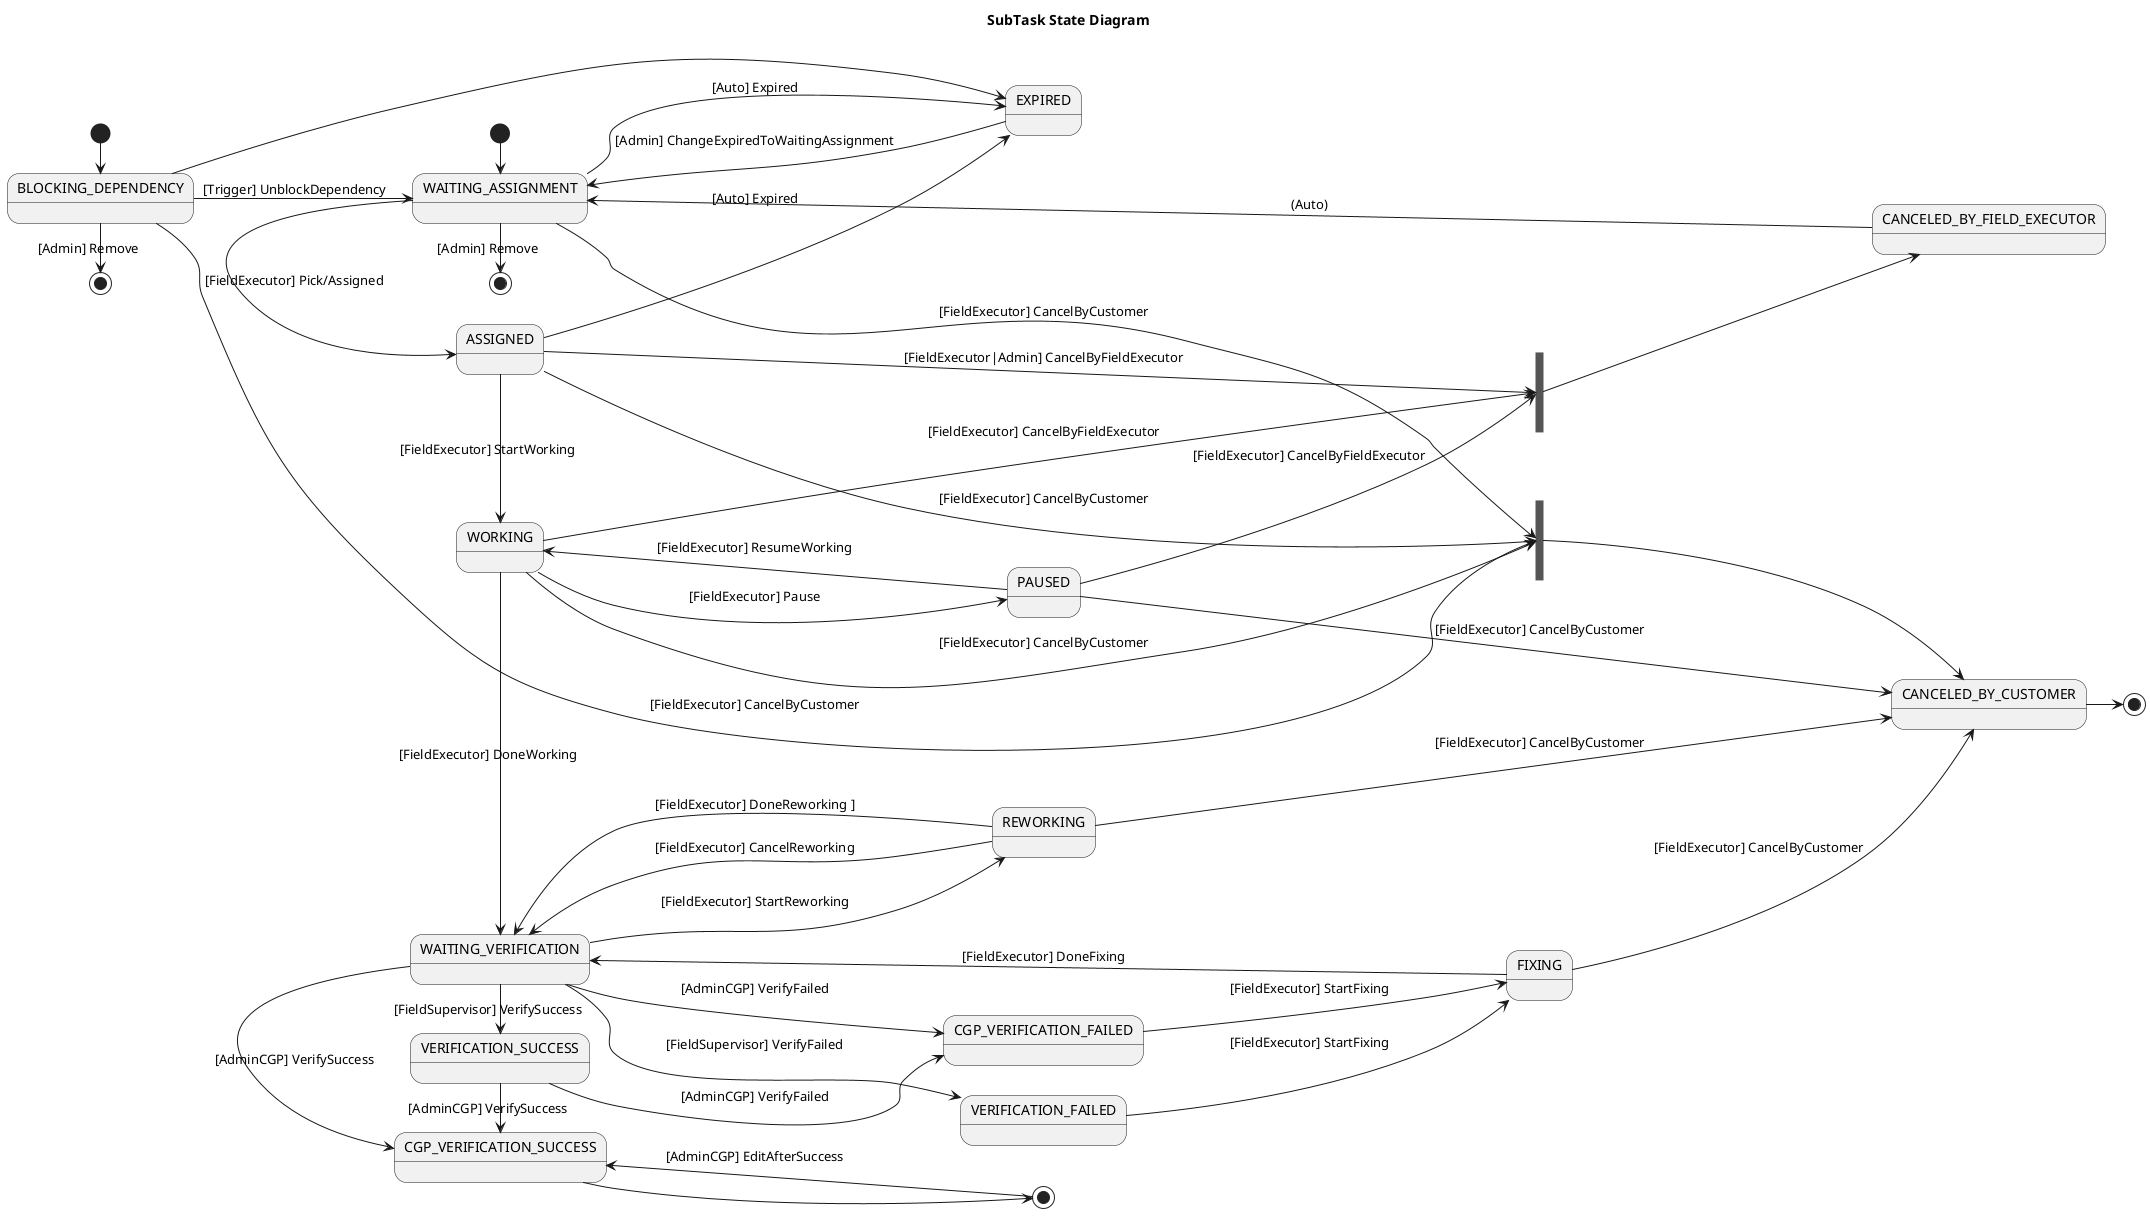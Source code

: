 @startuml
'https://plantuml.com/state-diagram

left to right direction
title SubTask State Diagram

'scale 1000 width
'scale 2000 height
skinparam nodesep 30
skinparam ranksep 10

state start1 <<start>>
state start2 <<start>>
'state join_state1 <<join>>
state join_state2 <<join>>
'state join_expired1 <<join>>
state join_cancel_by_field_executor1 <<join>>
'state join_waiting_assignment1 <<join>>
state end1 <<end>>
state end1b <<end>>
state end2 <<end>>
state end3 <<end>>

start1 -> WAITING_ASSIGNMENT
start2 -> BLOCKING_DEPENDENCY


join_state2 --> CANCELED_BY_CUSTOMER
'join_state1 --> CANCELED_BY_CUSTOMER
'join_expired1 --> EXPIRED
join_cancel_by_field_executor1 --> CANCELED_BY_FIELD_EXECUTOR
'join_waiting_assignment1 -> WAITING_ASSIGNMENT

BLOCKING_DEPENDENCY --> WAITING_ASSIGNMENT : [Trigger] UnblockDependency
BLOCKING_DEPENDENCY --> join_state2 : [FieldExecutor] CancelByCustomer
BLOCKING_DEPENDENCY --> EXPIRED
BLOCKING_DEPENDENCY -> end1 : [Admin] Remove

WAITING_ASSIGNMENT -> ASSIGNED : [FieldExecutor] Pick/Assigned
WAITING_ASSIGNMENT -> end1b : [Admin] Remove
WAITING_ASSIGNMENT --> join_state2 : [FieldExecutor] CancelByCustomer
WAITING_ASSIGNMENT --> EXPIRED : [Auto] Expired

ASSIGNED -> WORKING : [FieldExecutor] StartWorking
ASSIGNED --> join_cancel_by_field_executor1 : [FieldExecutor|Admin] CancelByFieldExecutor
ASSIGNED --> join_state2 : [FieldExecutor] CancelByCustomer
ASSIGNED -> EXPIRED : [Auto] Expired

WORKING --> PAUSED : [FieldExecutor] Pause
WORKING --> join_cancel_by_field_executor1 : [FieldExecutor] CancelByFieldExecutor
WORKING -> WAITING_VERIFICATION : [FieldExecutor] DoneWorking
WORKING ---> join_state2 : [FieldExecutor] CancelByCustomer

PAUSED -> WORKING : [FieldExecutor] ResumeWorking
PAUSED --> join_cancel_by_field_executor1 : [FieldExecutor] CancelByFieldExecutor
PAUSED --> CANCELED_BY_CUSTOMER : [FieldExecutor] CancelByCustomer

'WAITING_VERIFICATION    --> CANCELED_BY_CUSTOMER : [FieldExecutor] CancelByCustomer
WAITING_VERIFICATION --> REWORKING : [FieldExecutor] StartReworking
'WAITING_VERIFICATION -> CGP_VERIFYING : [AdminCGP] StartVerify
WAITING_VERIFICATION --> VERIFICATION_FAILED : [FieldSupervisor] VerifyFailed
WAITING_VERIFICATION -> VERIFICATION_SUCCESS: [FieldSupervisor] VerifySuccess

REWORKING -> WAITING_VERIFICATION : [FieldExecutor] DoneReworking ]

REWORKING --> CANCELED_BY_CUSTOMER : [FieldExecutor] CancelByCustomer
REWORKING -> WAITING_VERIFICATION : [FieldExecutor] CancelReworking

'VERIFIYING --> CANCELED_BY_CUSTOMER : [FieldExecutor] CancelByCustomer

VERIFICATION_FAILED --> FIXING : [FieldExecutor] StartFixing
'VERIFICATION_FAILED --> CANCELED_BY_CUSTOMER : [FieldExecutor] CancelByCustomer

'VERIFICATION_SUCCESS --> CANCELED_BY_CUSTOMER : [FieldExecutor] CancelByCustomer
'VERIFICATION_SUCCESS -> CGP_VERIFYING : [AdminCGP] StartVerify

VERIFICATION_SUCCESS --> CGP_VERIFICATION_FAILED : [AdminCGP] VerifyFailed
VERIFICATION_SUCCESS -> CGP_VERIFICATION_SUCCESS : [AdminCGP] VerifySuccess
WAITING_VERIFICATION -> CGP_VERIFICATION_FAILED : [AdminCGP] VerifyFailed
WAITING_VERIFICATION -> CGP_VERIFICATION_SUCCESS : [AdminCGP] VerifySuccess

CGP_VERIFICATION_SUCCESS --> end2
end2 --> CGP_VERIFICATION_SUCCESS : [AdminCGP] EditAfterSuccess
CGP_VERIFICATION_FAILED -> FIXING: [FieldExecutor] StartFixing

FIXING -> WAITING_VERIFICATION :  [FieldExecutor] DoneFixing
FIXING --> CANCELED_BY_CUSTOMER : [FieldExecutor] CancelByCustomer

EXPIRED -> WAITING_ASSIGNMENT : [Admin] ChangeExpiredToWaitingAssignment
CANCELED_BY_FIELD_EXECUTOR -> WAITING_ASSIGNMENT : (Auto)

CANCELED_BY_CUSTOMER --> end3

'REMOVED -> end1




@enduml